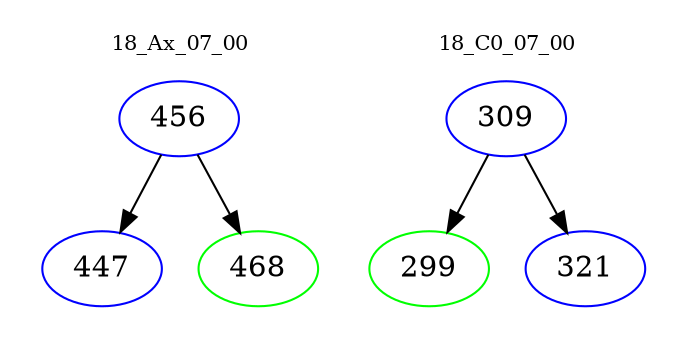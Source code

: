 digraph{
subgraph cluster_0 {
color = white
label = "18_Ax_07_00";
fontsize=10;
T0_456 [label="456", color="blue"]
T0_456 -> T0_447 [color="black"]
T0_447 [label="447", color="blue"]
T0_456 -> T0_468 [color="black"]
T0_468 [label="468", color="green"]
}
subgraph cluster_1 {
color = white
label = "18_C0_07_00";
fontsize=10;
T1_309 [label="309", color="blue"]
T1_309 -> T1_299 [color="black"]
T1_299 [label="299", color="green"]
T1_309 -> T1_321 [color="black"]
T1_321 [label="321", color="blue"]
}
}
